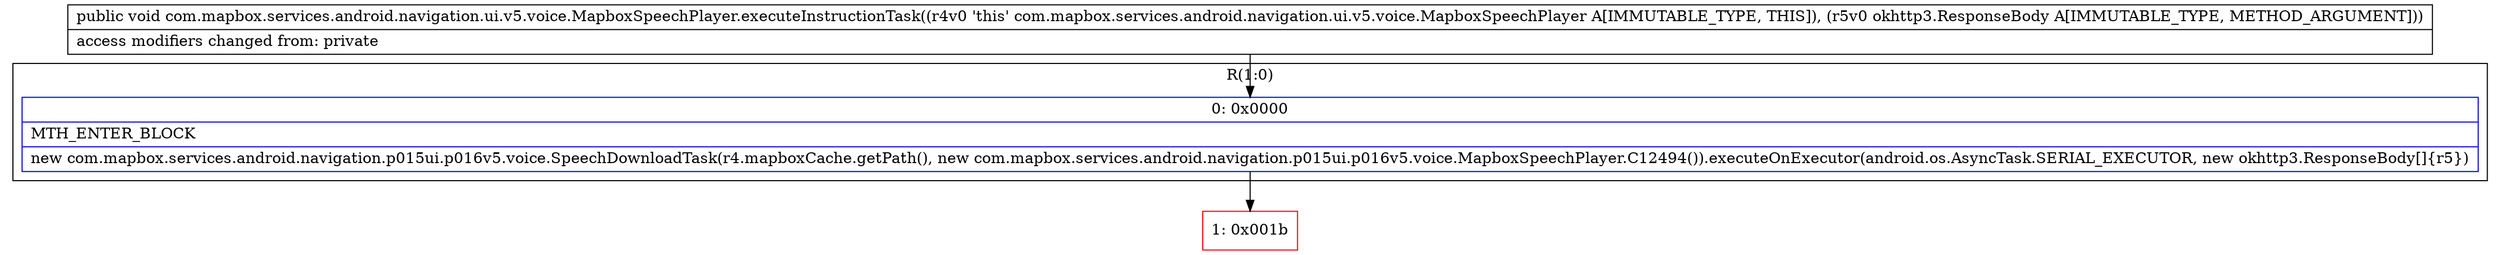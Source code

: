 digraph "CFG forcom.mapbox.services.android.navigation.ui.v5.voice.MapboxSpeechPlayer.executeInstructionTask(Lokhttp3\/ResponseBody;)V" {
subgraph cluster_Region_929228375 {
label = "R(1:0)";
node [shape=record,color=blue];
Node_0 [shape=record,label="{0\:\ 0x0000|MTH_ENTER_BLOCK\l|new com.mapbox.services.android.navigation.p015ui.p016v5.voice.SpeechDownloadTask(r4.mapboxCache.getPath(), new com.mapbox.services.android.navigation.p015ui.p016v5.voice.MapboxSpeechPlayer.C12494()).executeOnExecutor(android.os.AsyncTask.SERIAL_EXECUTOR, new okhttp3.ResponseBody[]\{r5\})\l}"];
}
Node_1 [shape=record,color=red,label="{1\:\ 0x001b}"];
MethodNode[shape=record,label="{public void com.mapbox.services.android.navigation.ui.v5.voice.MapboxSpeechPlayer.executeInstructionTask((r4v0 'this' com.mapbox.services.android.navigation.ui.v5.voice.MapboxSpeechPlayer A[IMMUTABLE_TYPE, THIS]), (r5v0 okhttp3.ResponseBody A[IMMUTABLE_TYPE, METHOD_ARGUMENT]))  | access modifiers changed from: private\l}"];
MethodNode -> Node_0;
Node_0 -> Node_1;
}

